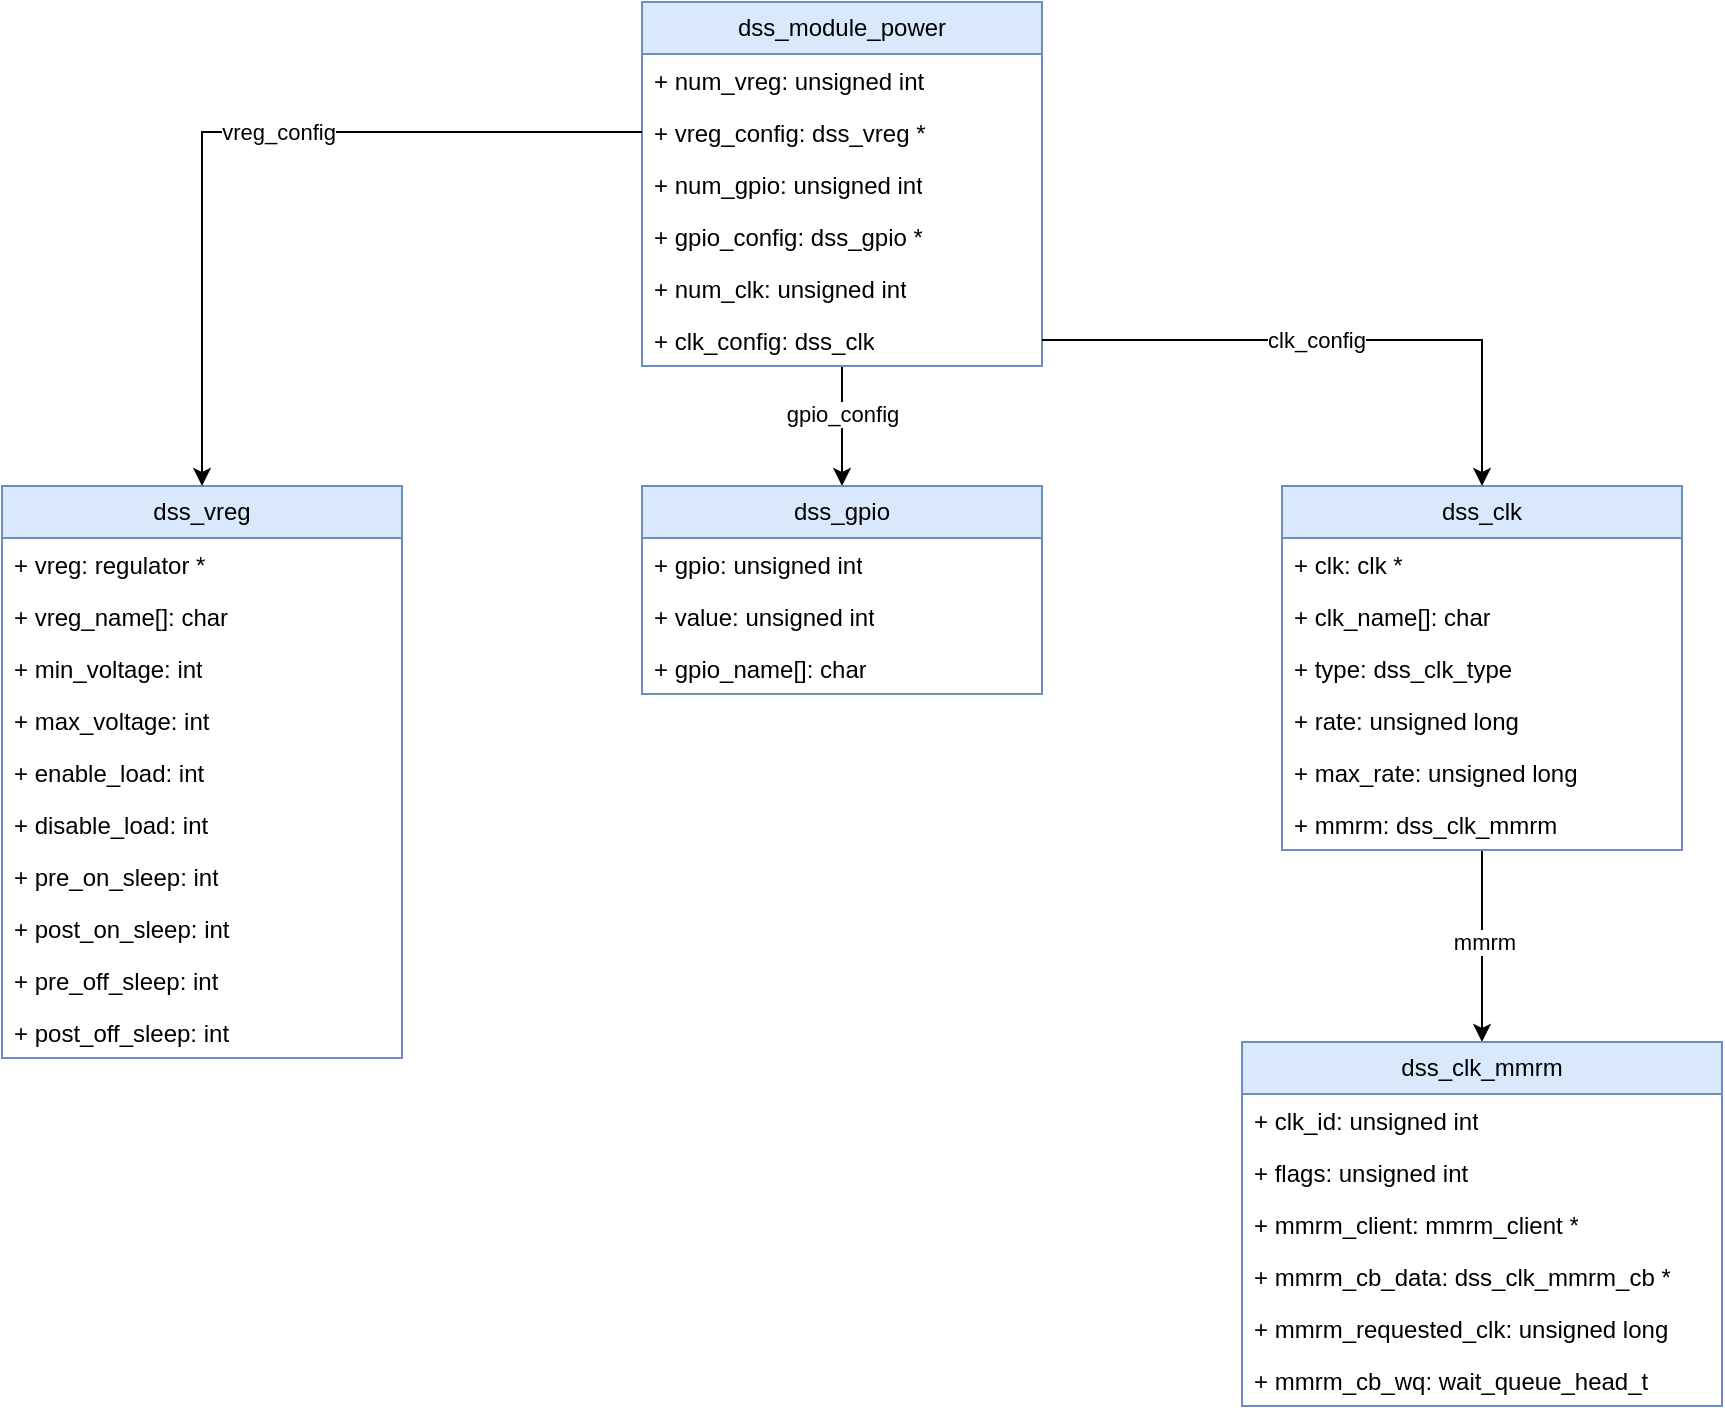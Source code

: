<mxfile version="21.6.6" type="github">
  <diagram id="C5RBs43oDa-KdzZeNtuy" name="Page-1">
    <mxGraphModel dx="2261" dy="803" grid="1" gridSize="10" guides="1" tooltips="1" connect="1" arrows="1" fold="1" page="1" pageScale="1" pageWidth="827" pageHeight="1169" math="0" shadow="0">
      <root>
        <mxCell id="WIyWlLk6GJQsqaUBKTNV-0" />
        <mxCell id="WIyWlLk6GJQsqaUBKTNV-1" parent="WIyWlLk6GJQsqaUBKTNV-0" />
        <mxCell id="QGVbJsFWCS2hcVhzhVXS-37" style="edgeStyle=orthogonalEdgeStyle;rounded=0;orthogonalLoop=1;jettySize=auto;html=1;" edge="1" parent="WIyWlLk6GJQsqaUBKTNV-1" source="QGVbJsFWCS2hcVhzhVXS-0" target="QGVbJsFWCS2hcVhzhVXS-18">
          <mxGeometry relative="1" as="geometry" />
        </mxCell>
        <mxCell id="QGVbJsFWCS2hcVhzhVXS-43" value="gpio_config" style="edgeLabel;html=1;align=center;verticalAlign=middle;resizable=0;points=[];" vertex="1" connectable="0" parent="QGVbJsFWCS2hcVhzhVXS-37">
          <mxGeometry x="-0.2" relative="1" as="geometry">
            <mxPoint as="offset" />
          </mxGeometry>
        </mxCell>
        <mxCell id="QGVbJsFWCS2hcVhzhVXS-0" value="dss_module_power" style="swimlane;fontStyle=0;childLayout=stackLayout;horizontal=1;startSize=26;fillColor=#dae8fc;horizontalStack=0;resizeParent=1;resizeParentMax=0;resizeLast=0;collapsible=1;marginBottom=0;whiteSpace=wrap;html=1;strokeColor=#6c8ebf;" vertex="1" parent="WIyWlLk6GJQsqaUBKTNV-1">
          <mxGeometry x="240" y="200" width="200" height="182" as="geometry" />
        </mxCell>
        <mxCell id="QGVbJsFWCS2hcVhzhVXS-1" value="+ num_vreg: unsigned int" style="text;strokeColor=none;fillColor=none;align=left;verticalAlign=top;spacingLeft=4;spacingRight=4;overflow=hidden;rotatable=0;points=[[0,0.5],[1,0.5]];portConstraint=eastwest;whiteSpace=wrap;html=1;" vertex="1" parent="QGVbJsFWCS2hcVhzhVXS-0">
          <mxGeometry y="26" width="200" height="26" as="geometry" />
        </mxCell>
        <mxCell id="QGVbJsFWCS2hcVhzhVXS-2" value="+ vreg_config: dss_vreg *" style="text;strokeColor=none;fillColor=none;align=left;verticalAlign=top;spacingLeft=4;spacingRight=4;overflow=hidden;rotatable=0;points=[[0,0.5],[1,0.5]];portConstraint=eastwest;whiteSpace=wrap;html=1;" vertex="1" parent="QGVbJsFWCS2hcVhzhVXS-0">
          <mxGeometry y="52" width="200" height="26" as="geometry" />
        </mxCell>
        <mxCell id="QGVbJsFWCS2hcVhzhVXS-4" value="+ num_gpio: unsigned int" style="text;strokeColor=none;fillColor=none;align=left;verticalAlign=top;spacingLeft=4;spacingRight=4;overflow=hidden;rotatable=0;points=[[0,0.5],[1,0.5]];portConstraint=eastwest;whiteSpace=wrap;html=1;" vertex="1" parent="QGVbJsFWCS2hcVhzhVXS-0">
          <mxGeometry y="78" width="200" height="26" as="geometry" />
        </mxCell>
        <mxCell id="QGVbJsFWCS2hcVhzhVXS-6" value="+ gpio_config: dss_gpio *" style="text;strokeColor=none;fillColor=none;align=left;verticalAlign=top;spacingLeft=4;spacingRight=4;overflow=hidden;rotatable=0;points=[[0,0.5],[1,0.5]];portConstraint=eastwest;whiteSpace=wrap;html=1;" vertex="1" parent="QGVbJsFWCS2hcVhzhVXS-0">
          <mxGeometry y="104" width="200" height="26" as="geometry" />
        </mxCell>
        <mxCell id="QGVbJsFWCS2hcVhzhVXS-5" value="+ num_clk: unsigned int" style="text;strokeColor=none;fillColor=none;align=left;verticalAlign=top;spacingLeft=4;spacingRight=4;overflow=hidden;rotatable=0;points=[[0,0.5],[1,0.5]];portConstraint=eastwest;whiteSpace=wrap;html=1;" vertex="1" parent="QGVbJsFWCS2hcVhzhVXS-0">
          <mxGeometry y="130" width="200" height="26" as="geometry" />
        </mxCell>
        <mxCell id="QGVbJsFWCS2hcVhzhVXS-3" value="+ clk_config: dss_clk" style="text;strokeColor=none;fillColor=none;align=left;verticalAlign=top;spacingLeft=4;spacingRight=4;overflow=hidden;rotatable=0;points=[[0,0.5],[1,0.5]];portConstraint=eastwest;whiteSpace=wrap;html=1;" vertex="1" parent="QGVbJsFWCS2hcVhzhVXS-0">
          <mxGeometry y="156" width="200" height="26" as="geometry" />
        </mxCell>
        <mxCell id="QGVbJsFWCS2hcVhzhVXS-7" value="dss_vreg" style="swimlane;fontStyle=0;childLayout=stackLayout;horizontal=1;startSize=26;fillColor=#dae8fc;horizontalStack=0;resizeParent=1;resizeParentMax=0;resizeLast=0;collapsible=1;marginBottom=0;whiteSpace=wrap;html=1;strokeColor=#6c8ebf;" vertex="1" parent="WIyWlLk6GJQsqaUBKTNV-1">
          <mxGeometry x="-80" y="442" width="200" height="286" as="geometry" />
        </mxCell>
        <mxCell id="QGVbJsFWCS2hcVhzhVXS-8" value="+ vreg: regulator *" style="text;strokeColor=none;fillColor=none;align=left;verticalAlign=top;spacingLeft=4;spacingRight=4;overflow=hidden;rotatable=0;points=[[0,0.5],[1,0.5]];portConstraint=eastwest;whiteSpace=wrap;html=1;" vertex="1" parent="QGVbJsFWCS2hcVhzhVXS-7">
          <mxGeometry y="26" width="200" height="26" as="geometry" />
        </mxCell>
        <mxCell id="QGVbJsFWCS2hcVhzhVXS-11" value="+ vreg_name[]: char" style="text;strokeColor=none;fillColor=none;align=left;verticalAlign=top;spacingLeft=4;spacingRight=4;overflow=hidden;rotatable=0;points=[[0,0.5],[1,0.5]];portConstraint=eastwest;whiteSpace=wrap;html=1;" vertex="1" parent="QGVbJsFWCS2hcVhzhVXS-7">
          <mxGeometry y="52" width="200" height="26" as="geometry" />
        </mxCell>
        <mxCell id="QGVbJsFWCS2hcVhzhVXS-12" value="+ min_voltage: int" style="text;strokeColor=none;fillColor=none;align=left;verticalAlign=top;spacingLeft=4;spacingRight=4;overflow=hidden;rotatable=0;points=[[0,0.5],[1,0.5]];portConstraint=eastwest;whiteSpace=wrap;html=1;" vertex="1" parent="QGVbJsFWCS2hcVhzhVXS-7">
          <mxGeometry y="78" width="200" height="26" as="geometry" />
        </mxCell>
        <mxCell id="QGVbJsFWCS2hcVhzhVXS-14" value="+ max_voltage: int" style="text;strokeColor=none;fillColor=none;align=left;verticalAlign=top;spacingLeft=4;spacingRight=4;overflow=hidden;rotatable=0;points=[[0,0.5],[1,0.5]];portConstraint=eastwest;whiteSpace=wrap;html=1;" vertex="1" parent="QGVbJsFWCS2hcVhzhVXS-7">
          <mxGeometry y="104" width="200" height="26" as="geometry" />
        </mxCell>
        <mxCell id="QGVbJsFWCS2hcVhzhVXS-15" value="+ enable_load: int" style="text;strokeColor=none;fillColor=none;align=left;verticalAlign=top;spacingLeft=4;spacingRight=4;overflow=hidden;rotatable=0;points=[[0,0.5],[1,0.5]];portConstraint=eastwest;whiteSpace=wrap;html=1;" vertex="1" parent="QGVbJsFWCS2hcVhzhVXS-7">
          <mxGeometry y="130" width="200" height="26" as="geometry" />
        </mxCell>
        <mxCell id="QGVbJsFWCS2hcVhzhVXS-17" value="+ disable_load: int" style="text;strokeColor=none;fillColor=none;align=left;verticalAlign=top;spacingLeft=4;spacingRight=4;overflow=hidden;rotatable=0;points=[[0,0.5],[1,0.5]];portConstraint=eastwest;whiteSpace=wrap;html=1;" vertex="1" parent="QGVbJsFWCS2hcVhzhVXS-7">
          <mxGeometry y="156" width="200" height="26" as="geometry" />
        </mxCell>
        <mxCell id="QGVbJsFWCS2hcVhzhVXS-16" value="+ pre_on_sleep: int" style="text;strokeColor=none;fillColor=none;align=left;verticalAlign=top;spacingLeft=4;spacingRight=4;overflow=hidden;rotatable=0;points=[[0,0.5],[1,0.5]];portConstraint=eastwest;whiteSpace=wrap;html=1;" vertex="1" parent="QGVbJsFWCS2hcVhzhVXS-7">
          <mxGeometry y="182" width="200" height="26" as="geometry" />
        </mxCell>
        <mxCell id="QGVbJsFWCS2hcVhzhVXS-13" value="+ post_on_sleep: int" style="text;strokeColor=none;fillColor=none;align=left;verticalAlign=top;spacingLeft=4;spacingRight=4;overflow=hidden;rotatable=0;points=[[0,0.5],[1,0.5]];portConstraint=eastwest;whiteSpace=wrap;html=1;" vertex="1" parent="QGVbJsFWCS2hcVhzhVXS-7">
          <mxGeometry y="208" width="200" height="26" as="geometry" />
        </mxCell>
        <mxCell id="QGVbJsFWCS2hcVhzhVXS-9" value="+ pre_off_sleep: int" style="text;strokeColor=none;fillColor=none;align=left;verticalAlign=top;spacingLeft=4;spacingRight=4;overflow=hidden;rotatable=0;points=[[0,0.5],[1,0.5]];portConstraint=eastwest;whiteSpace=wrap;html=1;" vertex="1" parent="QGVbJsFWCS2hcVhzhVXS-7">
          <mxGeometry y="234" width="200" height="26" as="geometry" />
        </mxCell>
        <mxCell id="QGVbJsFWCS2hcVhzhVXS-10" value="+ post_off_sleep: int" style="text;strokeColor=none;fillColor=none;align=left;verticalAlign=top;spacingLeft=4;spacingRight=4;overflow=hidden;rotatable=0;points=[[0,0.5],[1,0.5]];portConstraint=eastwest;whiteSpace=wrap;html=1;" vertex="1" parent="QGVbJsFWCS2hcVhzhVXS-7">
          <mxGeometry y="260" width="200" height="26" as="geometry" />
        </mxCell>
        <mxCell id="QGVbJsFWCS2hcVhzhVXS-18" value="dss_gpio" style="swimlane;fontStyle=0;childLayout=stackLayout;horizontal=1;startSize=26;fillColor=#dae8fc;horizontalStack=0;resizeParent=1;resizeParentMax=0;resizeLast=0;collapsible=1;marginBottom=0;whiteSpace=wrap;html=1;strokeColor=#6c8ebf;" vertex="1" parent="WIyWlLk6GJQsqaUBKTNV-1">
          <mxGeometry x="240" y="442" width="200" height="104" as="geometry" />
        </mxCell>
        <mxCell id="QGVbJsFWCS2hcVhzhVXS-19" value="+ gpio: unsigned int" style="text;strokeColor=none;fillColor=none;align=left;verticalAlign=top;spacingLeft=4;spacingRight=4;overflow=hidden;rotatable=0;points=[[0,0.5],[1,0.5]];portConstraint=eastwest;whiteSpace=wrap;html=1;" vertex="1" parent="QGVbJsFWCS2hcVhzhVXS-18">
          <mxGeometry y="26" width="200" height="26" as="geometry" />
        </mxCell>
        <mxCell id="QGVbJsFWCS2hcVhzhVXS-20" value="+ value: unsigned int" style="text;strokeColor=none;fillColor=none;align=left;verticalAlign=top;spacingLeft=4;spacingRight=4;overflow=hidden;rotatable=0;points=[[0,0.5],[1,0.5]];portConstraint=eastwest;whiteSpace=wrap;html=1;" vertex="1" parent="QGVbJsFWCS2hcVhzhVXS-18">
          <mxGeometry y="52" width="200" height="26" as="geometry" />
        </mxCell>
        <mxCell id="QGVbJsFWCS2hcVhzhVXS-21" value="+ gpio_name[]: char" style="text;strokeColor=none;fillColor=none;align=left;verticalAlign=top;spacingLeft=4;spacingRight=4;overflow=hidden;rotatable=0;points=[[0,0.5],[1,0.5]];portConstraint=eastwest;whiteSpace=wrap;html=1;" vertex="1" parent="QGVbJsFWCS2hcVhzhVXS-18">
          <mxGeometry y="78" width="200" height="26" as="geometry" />
        </mxCell>
        <mxCell id="QGVbJsFWCS2hcVhzhVXS-39" style="edgeStyle=orthogonalEdgeStyle;rounded=0;orthogonalLoop=1;jettySize=auto;html=1;" edge="1" parent="WIyWlLk6GJQsqaUBKTNV-1" source="QGVbJsFWCS2hcVhzhVXS-22" target="QGVbJsFWCS2hcVhzhVXS-29">
          <mxGeometry relative="1" as="geometry" />
        </mxCell>
        <mxCell id="QGVbJsFWCS2hcVhzhVXS-40" value="mmrm" style="edgeLabel;html=1;align=center;verticalAlign=middle;resizable=0;points=[];" vertex="1" connectable="0" parent="QGVbJsFWCS2hcVhzhVXS-39">
          <mxGeometry x="-0.042" y="1" relative="1" as="geometry">
            <mxPoint as="offset" />
          </mxGeometry>
        </mxCell>
        <mxCell id="QGVbJsFWCS2hcVhzhVXS-22" value="dss_clk" style="swimlane;fontStyle=0;childLayout=stackLayout;horizontal=1;startSize=26;fillColor=#dae8fc;horizontalStack=0;resizeParent=1;resizeParentMax=0;resizeLast=0;collapsible=1;marginBottom=0;whiteSpace=wrap;html=1;strokeColor=#6c8ebf;" vertex="1" parent="WIyWlLk6GJQsqaUBKTNV-1">
          <mxGeometry x="560" y="442" width="200" height="182" as="geometry" />
        </mxCell>
        <mxCell id="QGVbJsFWCS2hcVhzhVXS-23" value="+ clk: clk *" style="text;strokeColor=none;fillColor=none;align=left;verticalAlign=top;spacingLeft=4;spacingRight=4;overflow=hidden;rotatable=0;points=[[0,0.5],[1,0.5]];portConstraint=eastwest;whiteSpace=wrap;html=1;" vertex="1" parent="QGVbJsFWCS2hcVhzhVXS-22">
          <mxGeometry y="26" width="200" height="26" as="geometry" />
        </mxCell>
        <mxCell id="QGVbJsFWCS2hcVhzhVXS-24" value="+ clk_name[]: char" style="text;strokeColor=none;fillColor=none;align=left;verticalAlign=top;spacingLeft=4;spacingRight=4;overflow=hidden;rotatable=0;points=[[0,0.5],[1,0.5]];portConstraint=eastwest;whiteSpace=wrap;html=1;" vertex="1" parent="QGVbJsFWCS2hcVhzhVXS-22">
          <mxGeometry y="52" width="200" height="26" as="geometry" />
        </mxCell>
        <mxCell id="QGVbJsFWCS2hcVhzhVXS-27" value="+ type: dss_clk_type" style="text;strokeColor=none;fillColor=none;align=left;verticalAlign=top;spacingLeft=4;spacingRight=4;overflow=hidden;rotatable=0;points=[[0,0.5],[1,0.5]];portConstraint=eastwest;whiteSpace=wrap;html=1;" vertex="1" parent="QGVbJsFWCS2hcVhzhVXS-22">
          <mxGeometry y="78" width="200" height="26" as="geometry" />
        </mxCell>
        <mxCell id="QGVbJsFWCS2hcVhzhVXS-28" value="+ rate: unsigned long" style="text;strokeColor=none;fillColor=none;align=left;verticalAlign=top;spacingLeft=4;spacingRight=4;overflow=hidden;rotatable=0;points=[[0,0.5],[1,0.5]];portConstraint=eastwest;whiteSpace=wrap;html=1;" vertex="1" parent="QGVbJsFWCS2hcVhzhVXS-22">
          <mxGeometry y="104" width="200" height="26" as="geometry" />
        </mxCell>
        <mxCell id="QGVbJsFWCS2hcVhzhVXS-26" value="+ max_rate: unsigned long" style="text;strokeColor=none;fillColor=none;align=left;verticalAlign=top;spacingLeft=4;spacingRight=4;overflow=hidden;rotatable=0;points=[[0,0.5],[1,0.5]];portConstraint=eastwest;whiteSpace=wrap;html=1;" vertex="1" parent="QGVbJsFWCS2hcVhzhVXS-22">
          <mxGeometry y="130" width="200" height="26" as="geometry" />
        </mxCell>
        <mxCell id="QGVbJsFWCS2hcVhzhVXS-25" value="+ mmrm: dss_clk_mmrm" style="text;strokeColor=none;fillColor=none;align=left;verticalAlign=top;spacingLeft=4;spacingRight=4;overflow=hidden;rotatable=0;points=[[0,0.5],[1,0.5]];portConstraint=eastwest;whiteSpace=wrap;html=1;" vertex="1" parent="QGVbJsFWCS2hcVhzhVXS-22">
          <mxGeometry y="156" width="200" height="26" as="geometry" />
        </mxCell>
        <mxCell id="QGVbJsFWCS2hcVhzhVXS-29" value="dss_clk_mmrm" style="swimlane;fontStyle=0;childLayout=stackLayout;horizontal=1;startSize=26;fillColor=#dae8fc;horizontalStack=0;resizeParent=1;resizeParentMax=0;resizeLast=0;collapsible=1;marginBottom=0;whiteSpace=wrap;html=1;strokeColor=#6c8ebf;" vertex="1" parent="WIyWlLk6GJQsqaUBKTNV-1">
          <mxGeometry x="540" y="720" width="240" height="182" as="geometry" />
        </mxCell>
        <mxCell id="QGVbJsFWCS2hcVhzhVXS-30" value="+ clk_id: unsigned int" style="text;strokeColor=none;fillColor=none;align=left;verticalAlign=top;spacingLeft=4;spacingRight=4;overflow=hidden;rotatable=0;points=[[0,0.5],[1,0.5]];portConstraint=eastwest;whiteSpace=wrap;html=1;" vertex="1" parent="QGVbJsFWCS2hcVhzhVXS-29">
          <mxGeometry y="26" width="240" height="26" as="geometry" />
        </mxCell>
        <mxCell id="QGVbJsFWCS2hcVhzhVXS-31" value="+ flags: unsigned int" style="text;strokeColor=none;fillColor=none;align=left;verticalAlign=top;spacingLeft=4;spacingRight=4;overflow=hidden;rotatable=0;points=[[0,0.5],[1,0.5]];portConstraint=eastwest;whiteSpace=wrap;html=1;" vertex="1" parent="QGVbJsFWCS2hcVhzhVXS-29">
          <mxGeometry y="52" width="240" height="26" as="geometry" />
        </mxCell>
        <mxCell id="QGVbJsFWCS2hcVhzhVXS-33" value="+ mmrm_client: mmrm_client *" style="text;strokeColor=none;fillColor=none;align=left;verticalAlign=top;spacingLeft=4;spacingRight=4;overflow=hidden;rotatable=0;points=[[0,0.5],[1,0.5]];portConstraint=eastwest;whiteSpace=wrap;html=1;" vertex="1" parent="QGVbJsFWCS2hcVhzhVXS-29">
          <mxGeometry y="78" width="240" height="26" as="geometry" />
        </mxCell>
        <mxCell id="QGVbJsFWCS2hcVhzhVXS-34" value="+ mmrm_cb_data: dss_clk_mmrm_cb *" style="text;strokeColor=none;fillColor=none;align=left;verticalAlign=top;spacingLeft=4;spacingRight=4;overflow=hidden;rotatable=0;points=[[0,0.5],[1,0.5]];portConstraint=eastwest;whiteSpace=wrap;html=1;" vertex="1" parent="QGVbJsFWCS2hcVhzhVXS-29">
          <mxGeometry y="104" width="240" height="26" as="geometry" />
        </mxCell>
        <mxCell id="QGVbJsFWCS2hcVhzhVXS-35" value="+ mmrm_requested_clk: unsigned long" style="text;strokeColor=none;fillColor=none;align=left;verticalAlign=top;spacingLeft=4;spacingRight=4;overflow=hidden;rotatable=0;points=[[0,0.5],[1,0.5]];portConstraint=eastwest;whiteSpace=wrap;html=1;" vertex="1" parent="QGVbJsFWCS2hcVhzhVXS-29">
          <mxGeometry y="130" width="240" height="26" as="geometry" />
        </mxCell>
        <mxCell id="QGVbJsFWCS2hcVhzhVXS-32" value="+ mmrm_cb_wq: wait_queue_head_t" style="text;strokeColor=none;fillColor=none;align=left;verticalAlign=top;spacingLeft=4;spacingRight=4;overflow=hidden;rotatable=0;points=[[0,0.5],[1,0.5]];portConstraint=eastwest;whiteSpace=wrap;html=1;" vertex="1" parent="QGVbJsFWCS2hcVhzhVXS-29">
          <mxGeometry y="156" width="240" height="26" as="geometry" />
        </mxCell>
        <mxCell id="QGVbJsFWCS2hcVhzhVXS-36" style="edgeStyle=orthogonalEdgeStyle;rounded=0;orthogonalLoop=1;jettySize=auto;html=1;" edge="1" parent="WIyWlLk6GJQsqaUBKTNV-1" source="QGVbJsFWCS2hcVhzhVXS-2" target="QGVbJsFWCS2hcVhzhVXS-7">
          <mxGeometry relative="1" as="geometry" />
        </mxCell>
        <mxCell id="QGVbJsFWCS2hcVhzhVXS-42" value="vreg_config" style="edgeLabel;html=1;align=center;verticalAlign=middle;resizable=0;points=[];" vertex="1" connectable="0" parent="QGVbJsFWCS2hcVhzhVXS-36">
          <mxGeometry x="-0.083" relative="1" as="geometry">
            <mxPoint as="offset" />
          </mxGeometry>
        </mxCell>
        <mxCell id="QGVbJsFWCS2hcVhzhVXS-38" style="edgeStyle=orthogonalEdgeStyle;rounded=0;orthogonalLoop=1;jettySize=auto;html=1;" edge="1" parent="WIyWlLk6GJQsqaUBKTNV-1" source="QGVbJsFWCS2hcVhzhVXS-3" target="QGVbJsFWCS2hcVhzhVXS-22">
          <mxGeometry relative="1" as="geometry" />
        </mxCell>
        <mxCell id="QGVbJsFWCS2hcVhzhVXS-41" value="clk_config" style="edgeLabel;html=1;align=center;verticalAlign=middle;resizable=0;points=[];" vertex="1" connectable="0" parent="QGVbJsFWCS2hcVhzhVXS-38">
          <mxGeometry x="-0.065" y="-4" relative="1" as="geometry">
            <mxPoint y="-4" as="offset" />
          </mxGeometry>
        </mxCell>
      </root>
    </mxGraphModel>
  </diagram>
</mxfile>
